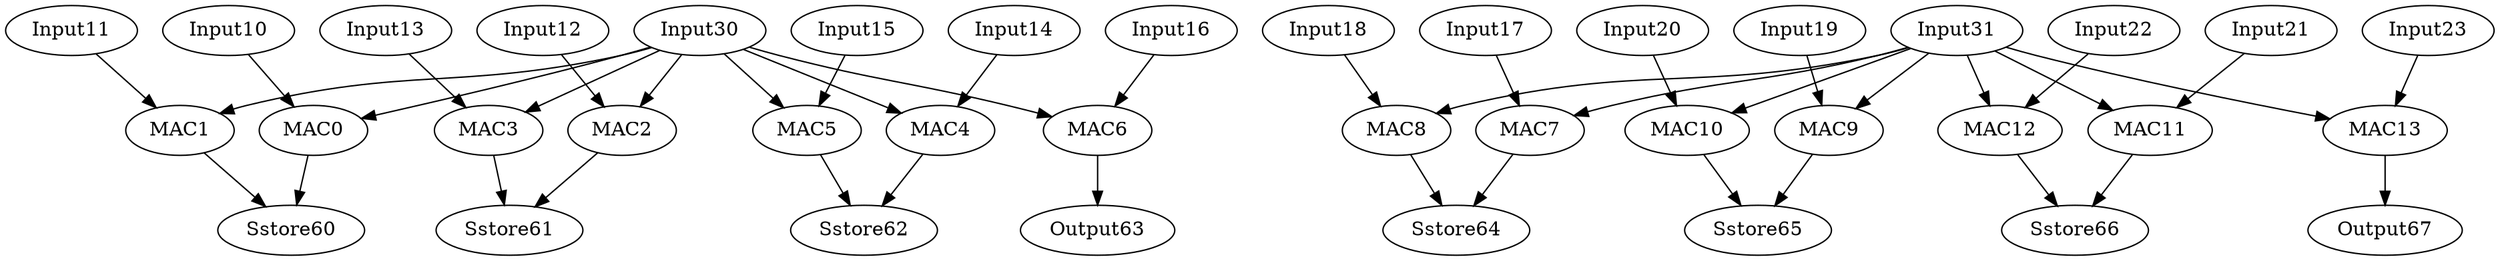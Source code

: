 Digraph G {
Input10[opcode=input, ref_name="A0", size=4104, offset="0, 0", pattern="2, 3, 224, 3, -458, 112, -454, 16"];
Input11[opcode=input, ref_name="A1", size=4104, offset="0, 0", pattern="2, 3, 224, 3, -458, 112, -454, 16"];
Input12[opcode=input, ref_name="A2", size=4104, offset="0, 0", pattern="2, 3, 224, 3, -458, 112, -454, 16"];
Input13[opcode=input, ref_name="A3", size=4104, offset="0, 0", pattern="2, 3, 224, 3, -458, 112, -454, 16"];
Input14[opcode=input, ref_name="A4", size=4104, offset="0, 0", pattern="2, 3, 224, 3, -458, 112, -454, 16"];
Input15[opcode=input, ref_name="A5", size=4104, offset="0, 0", pattern="2, 3, 224, 3, -458, 112, -454, 16"];
Input16[opcode=input, ref_name="A6", size=4104, offset="0, 0", pattern="2, 3, 224, 3, -458, 112, -454, 16"];
Input17[opcode=input, ref_name="A7", size=4104, offset="0, 0", pattern="2, 3, 224, 3, -458, 112, -454, 16"];
Input18[opcode=input, ref_name="A8", size=4104, offset="0, 0", pattern="2, 3, 224, 3, -458, 112, -454, 16"];
Input19[opcode=input, ref_name="A9", size=4104, offset="0, 0", pattern="2, 3, 224, 3, -458, 112, -454, 16"];
Input20[opcode=input, ref_name="A10", size=4104, offset="0, 0", pattern="2, 3, 224, 3, -458, 112, -454, 16"];
Input21[opcode=input, ref_name="A11", size=4104, offset="0, 0", pattern="2, 3, 224, 3, -458, 112, -454, 16"];
Input22[opcode=input, ref_name="A12", size=4104, offset="0, 0", pattern="2, 3, 224, 3, -458, 112, -454, 16"];
Input23[opcode=input, ref_name="A13", size=4104, offset="0, 0", pattern="2, 3, 224, 3, -458, 112, -454, 16"];
Input30[opcode=input, ref_name="W0", size=18, offset="0, 0", pattern="2, 3, 2, 3, -16, 112, -16, 16"];
Input31[opcode=input, ref_name="W1", size=18, offset="0, 0", pattern="2, 3, 2, 3, -16, 112, -16, 16"];
MAC0[opcode=mac, acc_params="0, 9, 1, 1792", acc_first=1];
MAC1[opcode=mac, acc_params="0, 9, 1, 1792", acc_first=1];
MAC2[opcode=mac, acc_params="0, 9, 1, 1792", acc_first=1];
MAC3[opcode=mac, acc_params="0, 9, 1, 1792", acc_first=1];
MAC4[opcode=mac, acc_params="0, 9, 1, 1792", acc_first=1];
MAC5[opcode=mac, acc_params="0, 9, 1, 1792", acc_first=1];
MAC6[opcode=mac, acc_params="0, 9, 1, 1792", acc_first=1];
MAC7[opcode=mac, acc_params="0, 9, 1, 1792", acc_first=1];
MAC8[opcode=mac, acc_params="0, 9, 1, 1792", acc_first=1];
MAC9[opcode=mac, acc_params="0, 9, 1, 1792", acc_first=1];
MAC10[opcode=mac, acc_params="0, 9, 1, 1792", acc_first=1];
MAC11[opcode=mac, acc_params="0, 9, 1, 1792", acc_first=1];
MAC12[opcode=mac, acc_params="0, 9, 1, 1792", acc_first=1];
MAC13[opcode=mac, acc_params="0, 9, 1, 1792", acc_first=1];
Input10->MAC0[operand=0];
Input11->MAC1[operand=0];
Input12->MAC2[operand=0];
Input13->MAC3[operand=0];
Input14->MAC4[operand=0];
Input15->MAC5[operand=0];
Input16->MAC6[operand=0];
Input17->MAC7[operand=0];
Input18->MAC8[operand=0];
Input19->MAC9[operand=0];
Input20->MAC10[operand=0];
Input21->MAC11[operand=0];
Input22->MAC12[operand=0];
Input23->MAC13[operand=0];
Input30->MAC0[operand=1];
Input30->MAC1[operand=1];
Input30->MAC2[operand=1];
Input30->MAC3[operand=1];
Input30->MAC4[operand=1];
Input30->MAC5[operand=1];
Input30->MAC6[operand=1];
Input31->MAC7[operand=1];
Input31->MAC8[operand=1];
Input31->MAC9[operand=1];
Input31->MAC10[operand=1];
Input31->MAC11[operand=1];
Input31->MAC12[operand=1];
Input31->MAC13[operand=1];
MAC0->Sstore60[operand=0];
MAC1->Sstore60[operand=1];
MAC2->Sstore61[operand=0];
MAC3->Sstore61[operand=1];
MAC4->Sstore62[operand=0];
MAC5->Sstore62[operand=1];
MAC6->Output63[operand=0];
MAC7->Sstore64[operand=0];
MAC8->Sstore64[operand=1];
MAC9->Sstore65[operand=0];
MAC10->Sstore65[operand=1];
MAC11->Sstore66[operand=0];
MAC12->Sstore66[operand=1];
MAC13->Output67[operand=0];
Sstore60[opcode=sstore, ref_name="B0", size=7168, offset="0, 0", pattern="3584, 2, -3582, 1792", serial="0, 9, 2, 0"];
Sstore61[opcode=sstore, ref_name="B0", size=7168, offset="0, 0", pattern="3584, 2, -3582, 1792", serial="0, 9, 2, 0"];
Sstore62[opcode=sstore, ref_name="B0", size=7168, offset="0, 0", pattern="3584, 2, -3582, 1792", serial="0, 9, 2, 0"];
Output63[opcode=output, ref_name="B0", size=3584, offset="0, 0", pattern="0, 3, 0, 3, 2, 112, 2, 16"];
Sstore64[opcode=sstore, ref_name="B0", size=7168, offset="0, 0", pattern="3584, 2, -3582, 1792", serial="0, 9, 2, 0"];
Sstore65[opcode=sstore, ref_name="B0", size=7168, offset="0, 0", pattern="3584, 2, -3582, 1792", serial="0, 9, 2, 0"];
Sstore66[opcode=sstore, ref_name="B0", size=7168, offset="0, 0", pattern="3584, 2, -3582, 1792", serial="0, 9, 2, 0"];
Output67[opcode=output, ref_name="B0", size=3584, offset="0, 0", pattern="0, 3, 0, 3, 2, 112, 2, 16"];
}
